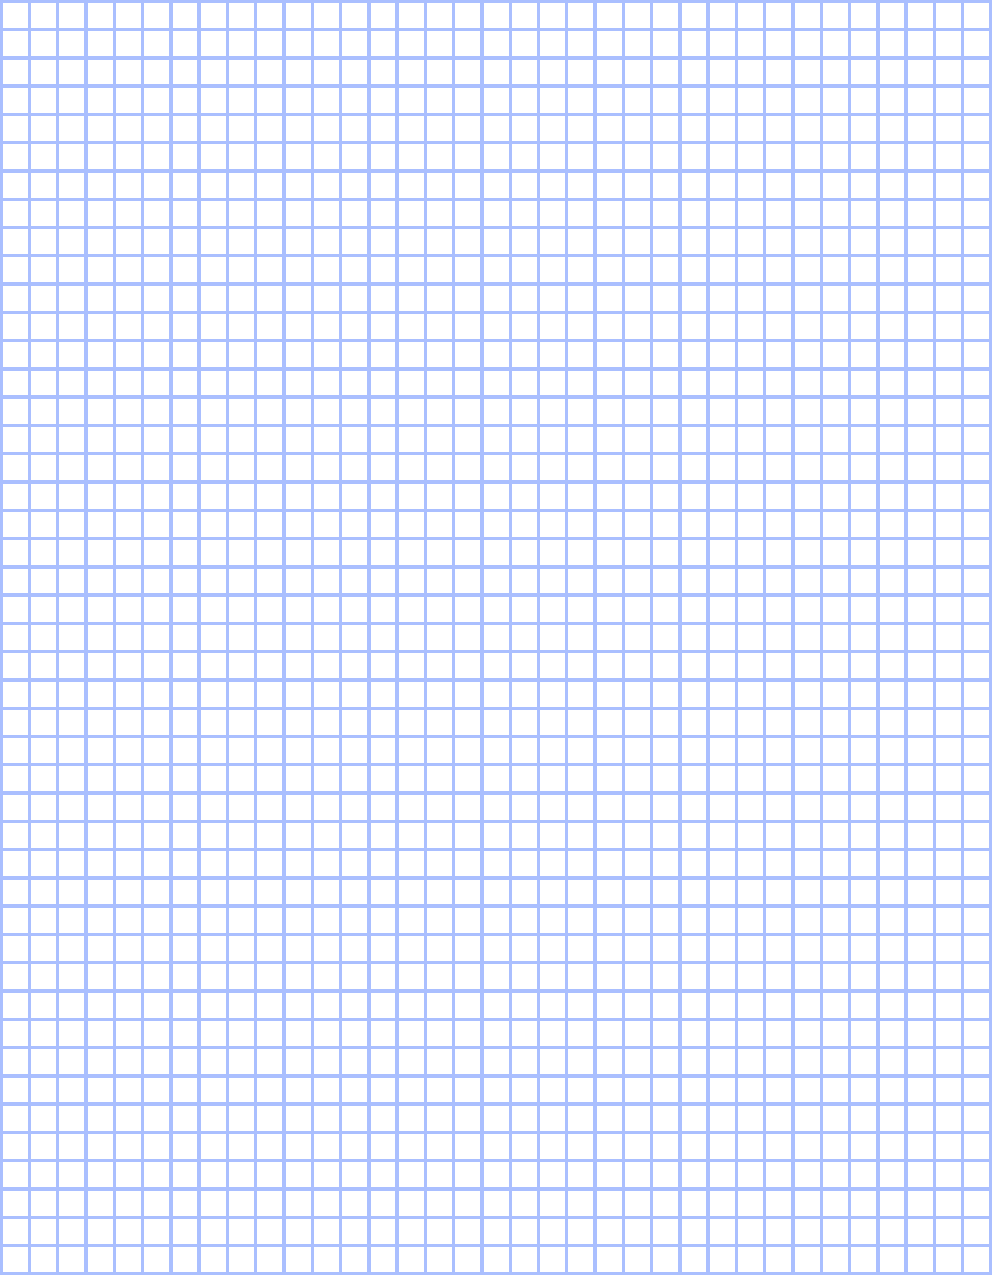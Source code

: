 pen lines_p = rgb(0.25490196078431371,0.41176470588235292,0.88235294117647056)+white+linewidth(1.2); //lightened royalblue(web)
real paperwidth = 17.5cm;
real paperheight = 22.5cm;
real width = paperwidth - 0cm; // margins
real height = paperheight - 0cm; // margins 
real gridspacing = .5cm;
int nwidth = round(width/gridspacing);
int nheight = round(height/gridspacing);
width = nwidth*gridspacing; 
height = nheight*gridspacing;
size(width, 0);
for(int i = 0; i <= nwidth; ++i)
  draw((gridspacing*i,0)--(gridspacing*i,height),lines_p);
for(int j = 0; j <= nheight; ++j)
  draw((0,gridspacing*j)--(width,gridspacing*j),lines_p);

